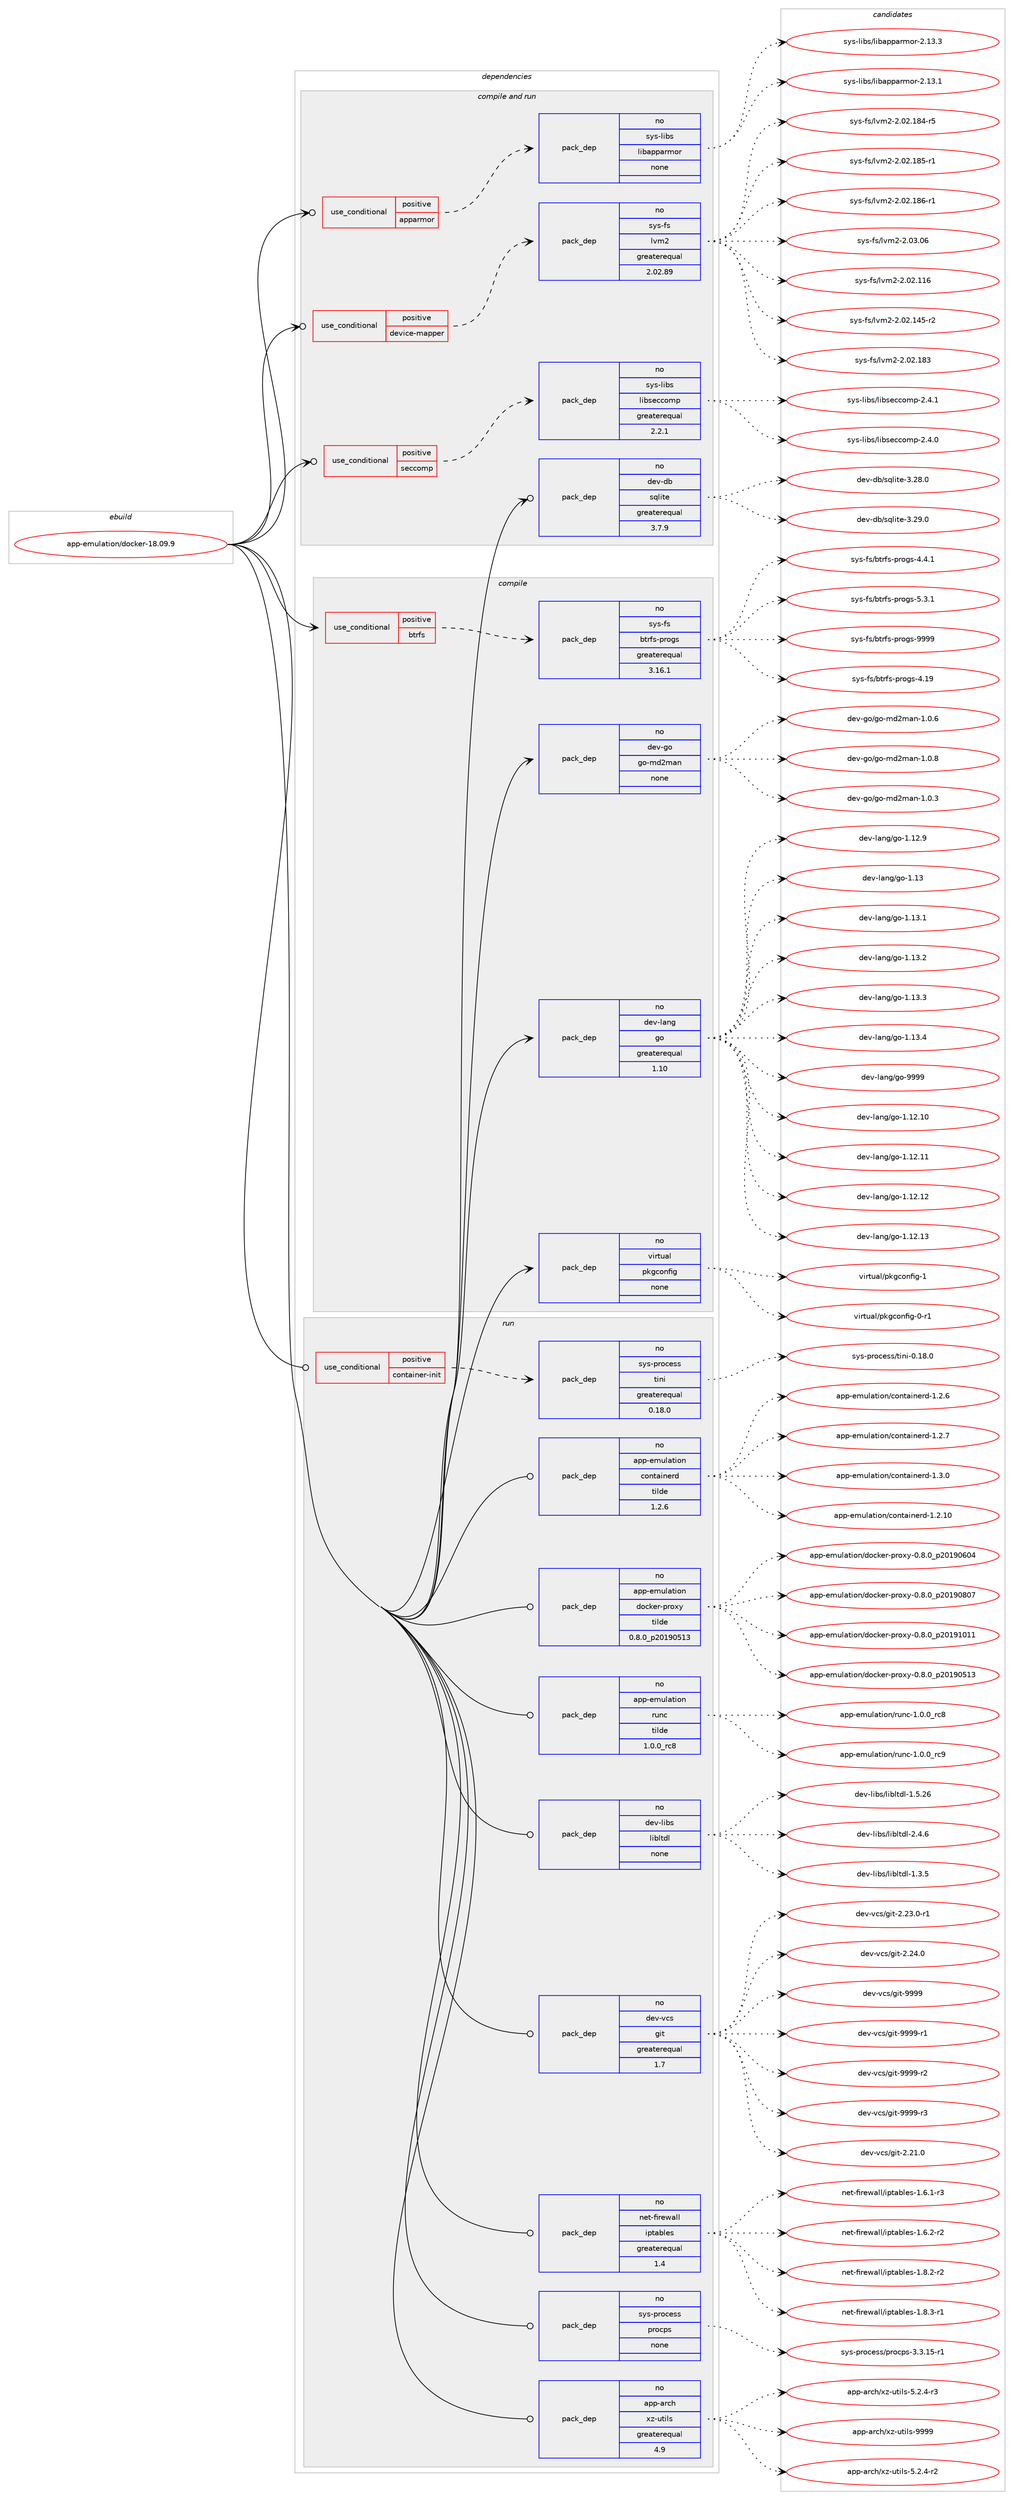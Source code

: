 digraph prolog {

# *************
# Graph options
# *************

newrank=true;
concentrate=true;
compound=true;
graph [rankdir=LR,fontname=Helvetica,fontsize=10,ranksep=1.5];#, ranksep=2.5, nodesep=0.2];
edge  [arrowhead=vee];
node  [fontname=Helvetica,fontsize=10];

# **********
# The ebuild
# **********

subgraph cluster_leftcol {
color=gray;
rank=same;
label=<<i>ebuild</i>>;
id [label="app-emulation/docker-18.09.9", color=red, width=4, href="../app-emulation/docker-18.09.9.svg"];
}

# ****************
# The dependencies
# ****************

subgraph cluster_midcol {
color=gray;
label=<<i>dependencies</i>>;
subgraph cluster_compile {
fillcolor="#eeeeee";
style=filled;
label=<<i>compile</i>>;
subgraph cond115534 {
dependency485081 [label=<<TABLE BORDER="0" CELLBORDER="1" CELLSPACING="0" CELLPADDING="4"><TR><TD ROWSPAN="3" CELLPADDING="10">use_conditional</TD></TR><TR><TD>positive</TD></TR><TR><TD>btrfs</TD></TR></TABLE>>, shape=none, color=red];
subgraph pack360752 {
dependency485082 [label=<<TABLE BORDER="0" CELLBORDER="1" CELLSPACING="0" CELLPADDING="4" WIDTH="220"><TR><TD ROWSPAN="6" CELLPADDING="30">pack_dep</TD></TR><TR><TD WIDTH="110">no</TD></TR><TR><TD>sys-fs</TD></TR><TR><TD>btrfs-progs</TD></TR><TR><TD>greaterequal</TD></TR><TR><TD>3.16.1</TD></TR></TABLE>>, shape=none, color=blue];
}
dependency485081:e -> dependency485082:w [weight=20,style="dashed",arrowhead="vee"];
}
id:e -> dependency485081:w [weight=20,style="solid",arrowhead="vee"];
subgraph pack360753 {
dependency485083 [label=<<TABLE BORDER="0" CELLBORDER="1" CELLSPACING="0" CELLPADDING="4" WIDTH="220"><TR><TD ROWSPAN="6" CELLPADDING="30">pack_dep</TD></TR><TR><TD WIDTH="110">no</TD></TR><TR><TD>dev-go</TD></TR><TR><TD>go-md2man</TD></TR><TR><TD>none</TD></TR><TR><TD></TD></TR></TABLE>>, shape=none, color=blue];
}
id:e -> dependency485083:w [weight=20,style="solid",arrowhead="vee"];
subgraph pack360754 {
dependency485084 [label=<<TABLE BORDER="0" CELLBORDER="1" CELLSPACING="0" CELLPADDING="4" WIDTH="220"><TR><TD ROWSPAN="6" CELLPADDING="30">pack_dep</TD></TR><TR><TD WIDTH="110">no</TD></TR><TR><TD>dev-lang</TD></TR><TR><TD>go</TD></TR><TR><TD>greaterequal</TD></TR><TR><TD>1.10</TD></TR></TABLE>>, shape=none, color=blue];
}
id:e -> dependency485084:w [weight=20,style="solid",arrowhead="vee"];
subgraph pack360755 {
dependency485085 [label=<<TABLE BORDER="0" CELLBORDER="1" CELLSPACING="0" CELLPADDING="4" WIDTH="220"><TR><TD ROWSPAN="6" CELLPADDING="30">pack_dep</TD></TR><TR><TD WIDTH="110">no</TD></TR><TR><TD>virtual</TD></TR><TR><TD>pkgconfig</TD></TR><TR><TD>none</TD></TR><TR><TD></TD></TR></TABLE>>, shape=none, color=blue];
}
id:e -> dependency485085:w [weight=20,style="solid",arrowhead="vee"];
}
subgraph cluster_compileandrun {
fillcolor="#eeeeee";
style=filled;
label=<<i>compile and run</i>>;
subgraph cond115535 {
dependency485086 [label=<<TABLE BORDER="0" CELLBORDER="1" CELLSPACING="0" CELLPADDING="4"><TR><TD ROWSPAN="3" CELLPADDING="10">use_conditional</TD></TR><TR><TD>positive</TD></TR><TR><TD>apparmor</TD></TR></TABLE>>, shape=none, color=red];
subgraph pack360756 {
dependency485087 [label=<<TABLE BORDER="0" CELLBORDER="1" CELLSPACING="0" CELLPADDING="4" WIDTH="220"><TR><TD ROWSPAN="6" CELLPADDING="30">pack_dep</TD></TR><TR><TD WIDTH="110">no</TD></TR><TR><TD>sys-libs</TD></TR><TR><TD>libapparmor</TD></TR><TR><TD>none</TD></TR><TR><TD></TD></TR></TABLE>>, shape=none, color=blue];
}
dependency485086:e -> dependency485087:w [weight=20,style="dashed",arrowhead="vee"];
}
id:e -> dependency485086:w [weight=20,style="solid",arrowhead="odotvee"];
subgraph cond115536 {
dependency485088 [label=<<TABLE BORDER="0" CELLBORDER="1" CELLSPACING="0" CELLPADDING="4"><TR><TD ROWSPAN="3" CELLPADDING="10">use_conditional</TD></TR><TR><TD>positive</TD></TR><TR><TD>device-mapper</TD></TR></TABLE>>, shape=none, color=red];
subgraph pack360757 {
dependency485089 [label=<<TABLE BORDER="0" CELLBORDER="1" CELLSPACING="0" CELLPADDING="4" WIDTH="220"><TR><TD ROWSPAN="6" CELLPADDING="30">pack_dep</TD></TR><TR><TD WIDTH="110">no</TD></TR><TR><TD>sys-fs</TD></TR><TR><TD>lvm2</TD></TR><TR><TD>greaterequal</TD></TR><TR><TD>2.02.89</TD></TR></TABLE>>, shape=none, color=blue];
}
dependency485088:e -> dependency485089:w [weight=20,style="dashed",arrowhead="vee"];
}
id:e -> dependency485088:w [weight=20,style="solid",arrowhead="odotvee"];
subgraph cond115537 {
dependency485090 [label=<<TABLE BORDER="0" CELLBORDER="1" CELLSPACING="0" CELLPADDING="4"><TR><TD ROWSPAN="3" CELLPADDING="10">use_conditional</TD></TR><TR><TD>positive</TD></TR><TR><TD>seccomp</TD></TR></TABLE>>, shape=none, color=red];
subgraph pack360758 {
dependency485091 [label=<<TABLE BORDER="0" CELLBORDER="1" CELLSPACING="0" CELLPADDING="4" WIDTH="220"><TR><TD ROWSPAN="6" CELLPADDING="30">pack_dep</TD></TR><TR><TD WIDTH="110">no</TD></TR><TR><TD>sys-libs</TD></TR><TR><TD>libseccomp</TD></TR><TR><TD>greaterequal</TD></TR><TR><TD>2.2.1</TD></TR></TABLE>>, shape=none, color=blue];
}
dependency485090:e -> dependency485091:w [weight=20,style="dashed",arrowhead="vee"];
}
id:e -> dependency485090:w [weight=20,style="solid",arrowhead="odotvee"];
subgraph pack360759 {
dependency485092 [label=<<TABLE BORDER="0" CELLBORDER="1" CELLSPACING="0" CELLPADDING="4" WIDTH="220"><TR><TD ROWSPAN="6" CELLPADDING="30">pack_dep</TD></TR><TR><TD WIDTH="110">no</TD></TR><TR><TD>dev-db</TD></TR><TR><TD>sqlite</TD></TR><TR><TD>greaterequal</TD></TR><TR><TD>3.7.9</TD></TR></TABLE>>, shape=none, color=blue];
}
id:e -> dependency485092:w [weight=20,style="solid",arrowhead="odotvee"];
}
subgraph cluster_run {
fillcolor="#eeeeee";
style=filled;
label=<<i>run</i>>;
subgraph cond115538 {
dependency485093 [label=<<TABLE BORDER="0" CELLBORDER="1" CELLSPACING="0" CELLPADDING="4"><TR><TD ROWSPAN="3" CELLPADDING="10">use_conditional</TD></TR><TR><TD>positive</TD></TR><TR><TD>container-init</TD></TR></TABLE>>, shape=none, color=red];
subgraph pack360760 {
dependency485094 [label=<<TABLE BORDER="0" CELLBORDER="1" CELLSPACING="0" CELLPADDING="4" WIDTH="220"><TR><TD ROWSPAN="6" CELLPADDING="30">pack_dep</TD></TR><TR><TD WIDTH="110">no</TD></TR><TR><TD>sys-process</TD></TR><TR><TD>tini</TD></TR><TR><TD>greaterequal</TD></TR><TR><TD>0.18.0</TD></TR></TABLE>>, shape=none, color=blue];
}
dependency485093:e -> dependency485094:w [weight=20,style="dashed",arrowhead="vee"];
}
id:e -> dependency485093:w [weight=20,style="solid",arrowhead="odot"];
subgraph pack360761 {
dependency485095 [label=<<TABLE BORDER="0" CELLBORDER="1" CELLSPACING="0" CELLPADDING="4" WIDTH="220"><TR><TD ROWSPAN="6" CELLPADDING="30">pack_dep</TD></TR><TR><TD WIDTH="110">no</TD></TR><TR><TD>app-arch</TD></TR><TR><TD>xz-utils</TD></TR><TR><TD>greaterequal</TD></TR><TR><TD>4.9</TD></TR></TABLE>>, shape=none, color=blue];
}
id:e -> dependency485095:w [weight=20,style="solid",arrowhead="odot"];
subgraph pack360762 {
dependency485096 [label=<<TABLE BORDER="0" CELLBORDER="1" CELLSPACING="0" CELLPADDING="4" WIDTH="220"><TR><TD ROWSPAN="6" CELLPADDING="30">pack_dep</TD></TR><TR><TD WIDTH="110">no</TD></TR><TR><TD>app-emulation</TD></TR><TR><TD>containerd</TD></TR><TR><TD>tilde</TD></TR><TR><TD>1.2.6</TD></TR></TABLE>>, shape=none, color=blue];
}
id:e -> dependency485096:w [weight=20,style="solid",arrowhead="odot"];
subgraph pack360763 {
dependency485097 [label=<<TABLE BORDER="0" CELLBORDER="1" CELLSPACING="0" CELLPADDING="4" WIDTH="220"><TR><TD ROWSPAN="6" CELLPADDING="30">pack_dep</TD></TR><TR><TD WIDTH="110">no</TD></TR><TR><TD>app-emulation</TD></TR><TR><TD>docker-proxy</TD></TR><TR><TD>tilde</TD></TR><TR><TD>0.8.0_p20190513</TD></TR></TABLE>>, shape=none, color=blue];
}
id:e -> dependency485097:w [weight=20,style="solid",arrowhead="odot"];
subgraph pack360764 {
dependency485098 [label=<<TABLE BORDER="0" CELLBORDER="1" CELLSPACING="0" CELLPADDING="4" WIDTH="220"><TR><TD ROWSPAN="6" CELLPADDING="30">pack_dep</TD></TR><TR><TD WIDTH="110">no</TD></TR><TR><TD>app-emulation</TD></TR><TR><TD>runc</TD></TR><TR><TD>tilde</TD></TR><TR><TD>1.0.0_rc8</TD></TR></TABLE>>, shape=none, color=blue];
}
id:e -> dependency485098:w [weight=20,style="solid",arrowhead="odot"];
subgraph pack360765 {
dependency485099 [label=<<TABLE BORDER="0" CELLBORDER="1" CELLSPACING="0" CELLPADDING="4" WIDTH="220"><TR><TD ROWSPAN="6" CELLPADDING="30">pack_dep</TD></TR><TR><TD WIDTH="110">no</TD></TR><TR><TD>dev-libs</TD></TR><TR><TD>libltdl</TD></TR><TR><TD>none</TD></TR><TR><TD></TD></TR></TABLE>>, shape=none, color=blue];
}
id:e -> dependency485099:w [weight=20,style="solid",arrowhead="odot"];
subgraph pack360766 {
dependency485100 [label=<<TABLE BORDER="0" CELLBORDER="1" CELLSPACING="0" CELLPADDING="4" WIDTH="220"><TR><TD ROWSPAN="6" CELLPADDING="30">pack_dep</TD></TR><TR><TD WIDTH="110">no</TD></TR><TR><TD>dev-vcs</TD></TR><TR><TD>git</TD></TR><TR><TD>greaterequal</TD></TR><TR><TD>1.7</TD></TR></TABLE>>, shape=none, color=blue];
}
id:e -> dependency485100:w [weight=20,style="solid",arrowhead="odot"];
subgraph pack360767 {
dependency485101 [label=<<TABLE BORDER="0" CELLBORDER="1" CELLSPACING="0" CELLPADDING="4" WIDTH="220"><TR><TD ROWSPAN="6" CELLPADDING="30">pack_dep</TD></TR><TR><TD WIDTH="110">no</TD></TR><TR><TD>net-firewall</TD></TR><TR><TD>iptables</TD></TR><TR><TD>greaterequal</TD></TR><TR><TD>1.4</TD></TR></TABLE>>, shape=none, color=blue];
}
id:e -> dependency485101:w [weight=20,style="solid",arrowhead="odot"];
subgraph pack360768 {
dependency485102 [label=<<TABLE BORDER="0" CELLBORDER="1" CELLSPACING="0" CELLPADDING="4" WIDTH="220"><TR><TD ROWSPAN="6" CELLPADDING="30">pack_dep</TD></TR><TR><TD WIDTH="110">no</TD></TR><TR><TD>sys-process</TD></TR><TR><TD>procps</TD></TR><TR><TD>none</TD></TR><TR><TD></TD></TR></TABLE>>, shape=none, color=blue];
}
id:e -> dependency485102:w [weight=20,style="solid",arrowhead="odot"];
}
}

# **************
# The candidates
# **************

subgraph cluster_choices {
rank=same;
color=gray;
label=<<i>candidates</i>>;

subgraph choice360752 {
color=black;
nodesep=1;
choice115121115451021154798116114102115451121141111031154552464957 [label="sys-fs/btrfs-progs-4.19", color=red, width=4,href="../sys-fs/btrfs-progs-4.19.svg"];
choice11512111545102115479811611410211545112114111103115455246524649 [label="sys-fs/btrfs-progs-4.4.1", color=red, width=4,href="../sys-fs/btrfs-progs-4.4.1.svg"];
choice11512111545102115479811611410211545112114111103115455346514649 [label="sys-fs/btrfs-progs-5.3.1", color=red, width=4,href="../sys-fs/btrfs-progs-5.3.1.svg"];
choice115121115451021154798116114102115451121141111031154557575757 [label="sys-fs/btrfs-progs-9999", color=red, width=4,href="../sys-fs/btrfs-progs-9999.svg"];
dependency485082:e -> choice115121115451021154798116114102115451121141111031154552464957:w [style=dotted,weight="100"];
dependency485082:e -> choice11512111545102115479811611410211545112114111103115455246524649:w [style=dotted,weight="100"];
dependency485082:e -> choice11512111545102115479811611410211545112114111103115455346514649:w [style=dotted,weight="100"];
dependency485082:e -> choice115121115451021154798116114102115451121141111031154557575757:w [style=dotted,weight="100"];
}
subgraph choice360753 {
color=black;
nodesep=1;
choice1001011184510311147103111451091005010997110454946484651 [label="dev-go/go-md2man-1.0.3", color=red, width=4,href="../dev-go/go-md2man-1.0.3.svg"];
choice1001011184510311147103111451091005010997110454946484654 [label="dev-go/go-md2man-1.0.6", color=red, width=4,href="../dev-go/go-md2man-1.0.6.svg"];
choice1001011184510311147103111451091005010997110454946484656 [label="dev-go/go-md2man-1.0.8", color=red, width=4,href="../dev-go/go-md2man-1.0.8.svg"];
dependency485083:e -> choice1001011184510311147103111451091005010997110454946484651:w [style=dotted,weight="100"];
dependency485083:e -> choice1001011184510311147103111451091005010997110454946484654:w [style=dotted,weight="100"];
dependency485083:e -> choice1001011184510311147103111451091005010997110454946484656:w [style=dotted,weight="100"];
}
subgraph choice360754 {
color=black;
nodesep=1;
choice1001011184510897110103471031114549464950464948 [label="dev-lang/go-1.12.10", color=red, width=4,href="../dev-lang/go-1.12.10.svg"];
choice1001011184510897110103471031114549464950464949 [label="dev-lang/go-1.12.11", color=red, width=4,href="../dev-lang/go-1.12.11.svg"];
choice1001011184510897110103471031114549464950464950 [label="dev-lang/go-1.12.12", color=red, width=4,href="../dev-lang/go-1.12.12.svg"];
choice1001011184510897110103471031114549464950464951 [label="dev-lang/go-1.12.13", color=red, width=4,href="../dev-lang/go-1.12.13.svg"];
choice10010111845108971101034710311145494649504657 [label="dev-lang/go-1.12.9", color=red, width=4,href="../dev-lang/go-1.12.9.svg"];
choice1001011184510897110103471031114549464951 [label="dev-lang/go-1.13", color=red, width=4,href="../dev-lang/go-1.13.svg"];
choice10010111845108971101034710311145494649514649 [label="dev-lang/go-1.13.1", color=red, width=4,href="../dev-lang/go-1.13.1.svg"];
choice10010111845108971101034710311145494649514650 [label="dev-lang/go-1.13.2", color=red, width=4,href="../dev-lang/go-1.13.2.svg"];
choice10010111845108971101034710311145494649514651 [label="dev-lang/go-1.13.3", color=red, width=4,href="../dev-lang/go-1.13.3.svg"];
choice10010111845108971101034710311145494649514652 [label="dev-lang/go-1.13.4", color=red, width=4,href="../dev-lang/go-1.13.4.svg"];
choice1001011184510897110103471031114557575757 [label="dev-lang/go-9999", color=red, width=4,href="../dev-lang/go-9999.svg"];
dependency485084:e -> choice1001011184510897110103471031114549464950464948:w [style=dotted,weight="100"];
dependency485084:e -> choice1001011184510897110103471031114549464950464949:w [style=dotted,weight="100"];
dependency485084:e -> choice1001011184510897110103471031114549464950464950:w [style=dotted,weight="100"];
dependency485084:e -> choice1001011184510897110103471031114549464950464951:w [style=dotted,weight="100"];
dependency485084:e -> choice10010111845108971101034710311145494649504657:w [style=dotted,weight="100"];
dependency485084:e -> choice1001011184510897110103471031114549464951:w [style=dotted,weight="100"];
dependency485084:e -> choice10010111845108971101034710311145494649514649:w [style=dotted,weight="100"];
dependency485084:e -> choice10010111845108971101034710311145494649514650:w [style=dotted,weight="100"];
dependency485084:e -> choice10010111845108971101034710311145494649514651:w [style=dotted,weight="100"];
dependency485084:e -> choice10010111845108971101034710311145494649514652:w [style=dotted,weight="100"];
dependency485084:e -> choice1001011184510897110103471031114557575757:w [style=dotted,weight="100"];
}
subgraph choice360755 {
color=black;
nodesep=1;
choice11810511411611797108471121071039911111010210510345484511449 [label="virtual/pkgconfig-0-r1", color=red, width=4,href="../virtual/pkgconfig-0-r1.svg"];
choice1181051141161179710847112107103991111101021051034549 [label="virtual/pkgconfig-1", color=red, width=4,href="../virtual/pkgconfig-1.svg"];
dependency485085:e -> choice11810511411611797108471121071039911111010210510345484511449:w [style=dotted,weight="100"];
dependency485085:e -> choice1181051141161179710847112107103991111101021051034549:w [style=dotted,weight="100"];
}
subgraph choice360756 {
color=black;
nodesep=1;
choice11512111545108105981154710810598971121129711410911111445504649514649 [label="sys-libs/libapparmor-2.13.1", color=red, width=4,href="../sys-libs/libapparmor-2.13.1.svg"];
choice11512111545108105981154710810598971121129711410911111445504649514651 [label="sys-libs/libapparmor-2.13.3", color=red, width=4,href="../sys-libs/libapparmor-2.13.3.svg"];
dependency485087:e -> choice11512111545108105981154710810598971121129711410911111445504649514649:w [style=dotted,weight="100"];
dependency485087:e -> choice11512111545108105981154710810598971121129711410911111445504649514651:w [style=dotted,weight="100"];
}
subgraph choice360757 {
color=black;
nodesep=1;
choice115121115451021154710811810950455046485046494954 [label="sys-fs/lvm2-2.02.116", color=red, width=4,href="../sys-fs/lvm2-2.02.116.svg"];
choice1151211154510211547108118109504550464850464952534511450 [label="sys-fs/lvm2-2.02.145-r2", color=red, width=4,href="../sys-fs/lvm2-2.02.145-r2.svg"];
choice115121115451021154710811810950455046485046495651 [label="sys-fs/lvm2-2.02.183", color=red, width=4,href="../sys-fs/lvm2-2.02.183.svg"];
choice1151211154510211547108118109504550464850464956524511453 [label="sys-fs/lvm2-2.02.184-r5", color=red, width=4,href="../sys-fs/lvm2-2.02.184-r5.svg"];
choice1151211154510211547108118109504550464850464956534511449 [label="sys-fs/lvm2-2.02.185-r1", color=red, width=4,href="../sys-fs/lvm2-2.02.185-r1.svg"];
choice1151211154510211547108118109504550464850464956544511449 [label="sys-fs/lvm2-2.02.186-r1", color=red, width=4,href="../sys-fs/lvm2-2.02.186-r1.svg"];
choice1151211154510211547108118109504550464851464854 [label="sys-fs/lvm2-2.03.06", color=red, width=4,href="../sys-fs/lvm2-2.03.06.svg"];
dependency485089:e -> choice115121115451021154710811810950455046485046494954:w [style=dotted,weight="100"];
dependency485089:e -> choice1151211154510211547108118109504550464850464952534511450:w [style=dotted,weight="100"];
dependency485089:e -> choice115121115451021154710811810950455046485046495651:w [style=dotted,weight="100"];
dependency485089:e -> choice1151211154510211547108118109504550464850464956524511453:w [style=dotted,weight="100"];
dependency485089:e -> choice1151211154510211547108118109504550464850464956534511449:w [style=dotted,weight="100"];
dependency485089:e -> choice1151211154510211547108118109504550464850464956544511449:w [style=dotted,weight="100"];
dependency485089:e -> choice1151211154510211547108118109504550464851464854:w [style=dotted,weight="100"];
}
subgraph choice360758 {
color=black;
nodesep=1;
choice115121115451081059811547108105981151019999111109112455046524648 [label="sys-libs/libseccomp-2.4.0", color=red, width=4,href="../sys-libs/libseccomp-2.4.0.svg"];
choice115121115451081059811547108105981151019999111109112455046524649 [label="sys-libs/libseccomp-2.4.1", color=red, width=4,href="../sys-libs/libseccomp-2.4.1.svg"];
dependency485091:e -> choice115121115451081059811547108105981151019999111109112455046524648:w [style=dotted,weight="100"];
dependency485091:e -> choice115121115451081059811547108105981151019999111109112455046524649:w [style=dotted,weight="100"];
}
subgraph choice360759 {
color=black;
nodesep=1;
choice10010111845100984711511310810511610145514650564648 [label="dev-db/sqlite-3.28.0", color=red, width=4,href="../dev-db/sqlite-3.28.0.svg"];
choice10010111845100984711511310810511610145514650574648 [label="dev-db/sqlite-3.29.0", color=red, width=4,href="../dev-db/sqlite-3.29.0.svg"];
dependency485092:e -> choice10010111845100984711511310810511610145514650564648:w [style=dotted,weight="100"];
dependency485092:e -> choice10010111845100984711511310810511610145514650574648:w [style=dotted,weight="100"];
}
subgraph choice360760 {
color=black;
nodesep=1;
choice11512111545112114111991011151154711610511010545484649564648 [label="sys-process/tini-0.18.0", color=red, width=4,href="../sys-process/tini-0.18.0.svg"];
dependency485094:e -> choice11512111545112114111991011151154711610511010545484649564648:w [style=dotted,weight="100"];
}
subgraph choice360761 {
color=black;
nodesep=1;
choice9711211245971149910447120122451171161051081154553465046524511450 [label="app-arch/xz-utils-5.2.4-r2", color=red, width=4,href="../app-arch/xz-utils-5.2.4-r2.svg"];
choice9711211245971149910447120122451171161051081154553465046524511451 [label="app-arch/xz-utils-5.2.4-r3", color=red, width=4,href="../app-arch/xz-utils-5.2.4-r3.svg"];
choice9711211245971149910447120122451171161051081154557575757 [label="app-arch/xz-utils-9999", color=red, width=4,href="../app-arch/xz-utils-9999.svg"];
dependency485095:e -> choice9711211245971149910447120122451171161051081154553465046524511450:w [style=dotted,weight="100"];
dependency485095:e -> choice9711211245971149910447120122451171161051081154553465046524511451:w [style=dotted,weight="100"];
dependency485095:e -> choice9711211245971149910447120122451171161051081154557575757:w [style=dotted,weight="100"];
}
subgraph choice360762 {
color=black;
nodesep=1;
choice97112112451011091171089711610511111047991111101169710511010111410045494650464948 [label="app-emulation/containerd-1.2.10", color=red, width=4,href="../app-emulation/containerd-1.2.10.svg"];
choice971121124510110911710897116105111110479911111011697105110101114100454946504654 [label="app-emulation/containerd-1.2.6", color=red, width=4,href="../app-emulation/containerd-1.2.6.svg"];
choice971121124510110911710897116105111110479911111011697105110101114100454946504655 [label="app-emulation/containerd-1.2.7", color=red, width=4,href="../app-emulation/containerd-1.2.7.svg"];
choice971121124510110911710897116105111110479911111011697105110101114100454946514648 [label="app-emulation/containerd-1.3.0", color=red, width=4,href="../app-emulation/containerd-1.3.0.svg"];
dependency485096:e -> choice97112112451011091171089711610511111047991111101169710511010111410045494650464948:w [style=dotted,weight="100"];
dependency485096:e -> choice971121124510110911710897116105111110479911111011697105110101114100454946504654:w [style=dotted,weight="100"];
dependency485096:e -> choice971121124510110911710897116105111110479911111011697105110101114100454946504655:w [style=dotted,weight="100"];
dependency485096:e -> choice971121124510110911710897116105111110479911111011697105110101114100454946514648:w [style=dotted,weight="100"];
}
subgraph choice360763 {
color=black;
nodesep=1;
choice971121124510110911710897116105111110471001119910710111445112114111120121454846564648951125048495748534951 [label="app-emulation/docker-proxy-0.8.0_p20190513", color=red, width=4,href="../app-emulation/docker-proxy-0.8.0_p20190513.svg"];
choice971121124510110911710897116105111110471001119910710111445112114111120121454846564648951125048495748544852 [label="app-emulation/docker-proxy-0.8.0_p20190604", color=red, width=4,href="../app-emulation/docker-proxy-0.8.0_p20190604.svg"];
choice971121124510110911710897116105111110471001119910710111445112114111120121454846564648951125048495748564855 [label="app-emulation/docker-proxy-0.8.0_p20190807", color=red, width=4,href="../app-emulation/docker-proxy-0.8.0_p20190807.svg"];
choice971121124510110911710897116105111110471001119910710111445112114111120121454846564648951125048495749484949 [label="app-emulation/docker-proxy-0.8.0_p20191011", color=red, width=4,href="../app-emulation/docker-proxy-0.8.0_p20191011.svg"];
dependency485097:e -> choice971121124510110911710897116105111110471001119910710111445112114111120121454846564648951125048495748534951:w [style=dotted,weight="100"];
dependency485097:e -> choice971121124510110911710897116105111110471001119910710111445112114111120121454846564648951125048495748544852:w [style=dotted,weight="100"];
dependency485097:e -> choice971121124510110911710897116105111110471001119910710111445112114111120121454846564648951125048495748564855:w [style=dotted,weight="100"];
dependency485097:e -> choice971121124510110911710897116105111110471001119910710111445112114111120121454846564648951125048495749484949:w [style=dotted,weight="100"];
}
subgraph choice360764 {
color=black;
nodesep=1;
choice9711211245101109117108971161051111104711411711099454946484648951149956 [label="app-emulation/runc-1.0.0_rc8", color=red, width=4,href="../app-emulation/runc-1.0.0_rc8.svg"];
choice9711211245101109117108971161051111104711411711099454946484648951149957 [label="app-emulation/runc-1.0.0_rc9", color=red, width=4,href="../app-emulation/runc-1.0.0_rc9.svg"];
dependency485098:e -> choice9711211245101109117108971161051111104711411711099454946484648951149956:w [style=dotted,weight="100"];
dependency485098:e -> choice9711211245101109117108971161051111104711411711099454946484648951149957:w [style=dotted,weight="100"];
}
subgraph choice360765 {
color=black;
nodesep=1;
choice10010111845108105981154710810598108116100108454946514653 [label="dev-libs/libltdl-1.3.5", color=red, width=4,href="../dev-libs/libltdl-1.3.5.svg"];
choice1001011184510810598115471081059810811610010845494653465054 [label="dev-libs/libltdl-1.5.26", color=red, width=4,href="../dev-libs/libltdl-1.5.26.svg"];
choice10010111845108105981154710810598108116100108455046524654 [label="dev-libs/libltdl-2.4.6", color=red, width=4,href="../dev-libs/libltdl-2.4.6.svg"];
dependency485099:e -> choice10010111845108105981154710810598108116100108454946514653:w [style=dotted,weight="100"];
dependency485099:e -> choice1001011184510810598115471081059810811610010845494653465054:w [style=dotted,weight="100"];
dependency485099:e -> choice10010111845108105981154710810598108116100108455046524654:w [style=dotted,weight="100"];
}
subgraph choice360766 {
color=black;
nodesep=1;
choice10010111845118991154710310511645504650494648 [label="dev-vcs/git-2.21.0", color=red, width=4,href="../dev-vcs/git-2.21.0.svg"];
choice100101118451189911547103105116455046505146484511449 [label="dev-vcs/git-2.23.0-r1", color=red, width=4,href="../dev-vcs/git-2.23.0-r1.svg"];
choice10010111845118991154710310511645504650524648 [label="dev-vcs/git-2.24.0", color=red, width=4,href="../dev-vcs/git-2.24.0.svg"];
choice1001011184511899115471031051164557575757 [label="dev-vcs/git-9999", color=red, width=4,href="../dev-vcs/git-9999.svg"];
choice10010111845118991154710310511645575757574511449 [label="dev-vcs/git-9999-r1", color=red, width=4,href="../dev-vcs/git-9999-r1.svg"];
choice10010111845118991154710310511645575757574511450 [label="dev-vcs/git-9999-r2", color=red, width=4,href="../dev-vcs/git-9999-r2.svg"];
choice10010111845118991154710310511645575757574511451 [label="dev-vcs/git-9999-r3", color=red, width=4,href="../dev-vcs/git-9999-r3.svg"];
dependency485100:e -> choice10010111845118991154710310511645504650494648:w [style=dotted,weight="100"];
dependency485100:e -> choice100101118451189911547103105116455046505146484511449:w [style=dotted,weight="100"];
dependency485100:e -> choice10010111845118991154710310511645504650524648:w [style=dotted,weight="100"];
dependency485100:e -> choice1001011184511899115471031051164557575757:w [style=dotted,weight="100"];
dependency485100:e -> choice10010111845118991154710310511645575757574511449:w [style=dotted,weight="100"];
dependency485100:e -> choice10010111845118991154710310511645575757574511450:w [style=dotted,weight="100"];
dependency485100:e -> choice10010111845118991154710310511645575757574511451:w [style=dotted,weight="100"];
}
subgraph choice360767 {
color=black;
nodesep=1;
choice11010111645102105114101119971081084710511211697981081011154549465446494511451 [label="net-firewall/iptables-1.6.1-r3", color=red, width=4,href="../net-firewall/iptables-1.6.1-r3.svg"];
choice11010111645102105114101119971081084710511211697981081011154549465446504511450 [label="net-firewall/iptables-1.6.2-r2", color=red, width=4,href="../net-firewall/iptables-1.6.2-r2.svg"];
choice11010111645102105114101119971081084710511211697981081011154549465646504511450 [label="net-firewall/iptables-1.8.2-r2", color=red, width=4,href="../net-firewall/iptables-1.8.2-r2.svg"];
choice11010111645102105114101119971081084710511211697981081011154549465646514511449 [label="net-firewall/iptables-1.8.3-r1", color=red, width=4,href="../net-firewall/iptables-1.8.3-r1.svg"];
dependency485101:e -> choice11010111645102105114101119971081084710511211697981081011154549465446494511451:w [style=dotted,weight="100"];
dependency485101:e -> choice11010111645102105114101119971081084710511211697981081011154549465446504511450:w [style=dotted,weight="100"];
dependency485101:e -> choice11010111645102105114101119971081084710511211697981081011154549465646504511450:w [style=dotted,weight="100"];
dependency485101:e -> choice11010111645102105114101119971081084710511211697981081011154549465646514511449:w [style=dotted,weight="100"];
}
subgraph choice360768 {
color=black;
nodesep=1;
choice11512111545112114111991011151154711211411199112115455146514649534511449 [label="sys-process/procps-3.3.15-r1", color=red, width=4,href="../sys-process/procps-3.3.15-r1.svg"];
dependency485102:e -> choice11512111545112114111991011151154711211411199112115455146514649534511449:w [style=dotted,weight="100"];
}
}

}
